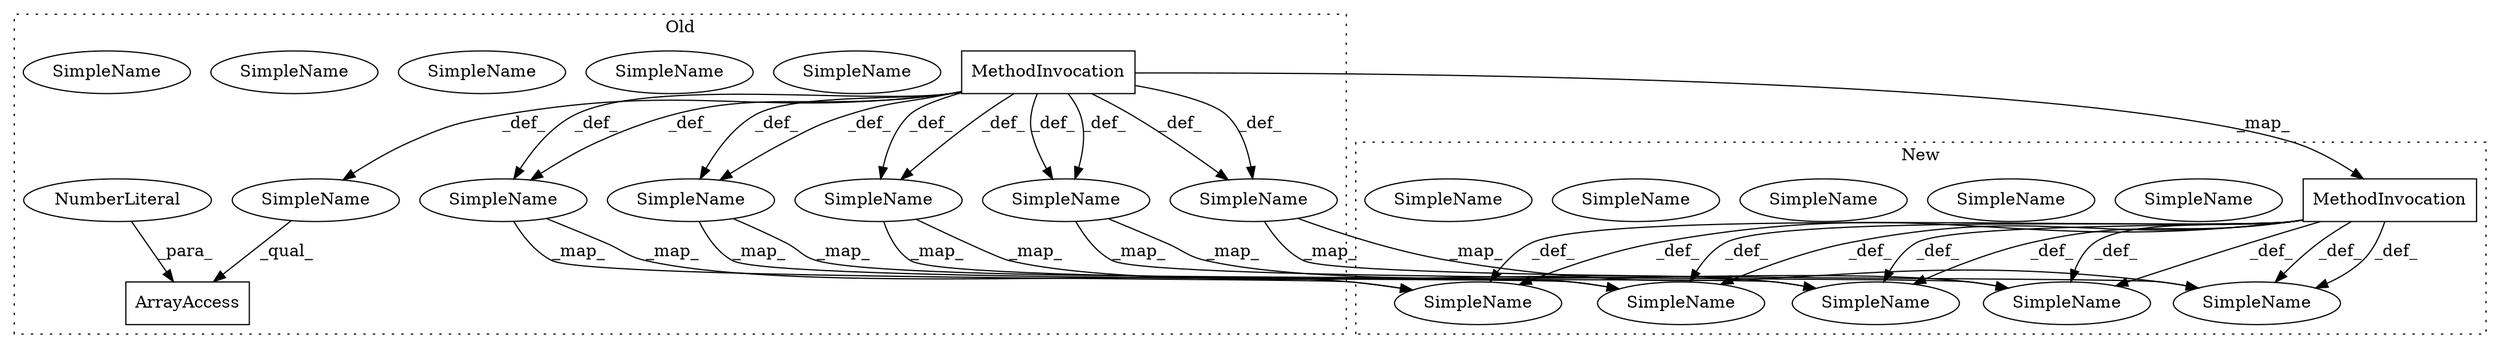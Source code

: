 digraph G {
subgraph cluster0 {
1 [label="ArrayAccess" a="2" s="383,434" l="50,1" shape="box"];
3 [label="MethodInvocation" a="32" s="388,431" l="24,1" shape="box"];
4 [label="NumberLiteral" a="34" s="433" l="1" shape="ellipse"];
8 [label="SimpleName" a="42" s="883" l="6" shape="ellipse"];
9 [label="SimpleName" a="42" s="919" l="9" shape="ellipse"];
11 [label="SimpleName" a="42" s="362" l="20" shape="ellipse"];
13 [label="SimpleName" a="42" s="529" l="20" shape="ellipse"];
14 [label="SimpleName" a="42" s="" l="" shape="ellipse"];
15 [label="SimpleName" a="42" s="747" l="4" shape="ellipse"];
16 [label="SimpleName" a="42" s="529" l="20" shape="ellipse"];
18 [label="SimpleName" a="42" s="362" l="20" shape="ellipse"];
20 [label="SimpleName" a="42" s="883" l="6" shape="ellipse"];
22 [label="SimpleName" a="42" s="919" l="9" shape="ellipse"];
23 [label="SimpleName" a="42" s="747" l="4" shape="ellipse"];
label = "Old";
style="dotted";
}
subgraph cluster1 {
2 [label="MethodInvocation" a="32" s="385,428" l="24,1" shape="box"];
5 [label="SimpleName" a="42" s="741" l="4" shape="ellipse"];
6 [label="SimpleName" a="42" s="877" l="6" shape="ellipse"];
7 [label="SimpleName" a="42" s="877" l="6" shape="ellipse"];
10 [label="SimpleName" a="42" s="741" l="4" shape="ellipse"];
12 [label="SimpleName" a="42" s="359" l="20" shape="ellipse"];
17 [label="SimpleName" a="42" s="913" l="9" shape="ellipse"];
19 [label="SimpleName" a="42" s="523" l="20" shape="ellipse"];
21 [label="SimpleName" a="42" s="523" l="20" shape="ellipse"];
24 [label="SimpleName" a="42" s="913" l="9" shape="ellipse"];
25 [label="SimpleName" a="42" s="359" l="20" shape="ellipse"];
label = "New";
style="dotted";
}
2 -> 12 [label="_def_"];
2 -> 10 [label="_def_"];
2 -> 6 [label="_def_"];
2 -> 19 [label="_def_"];
2 -> 12 [label="_def_"];
2 -> 17 [label="_def_"];
2 -> 10 [label="_def_"];
2 -> 6 [label="_def_"];
2 -> 17 [label="_def_"];
2 -> 19 [label="_def_"];
3 -> 16 [label="_def_"];
3 -> 11 [label="_def_"];
3 -> 14 [label="_def_"];
3 -> 20 [label="_def_"];
3 -> 22 [label="_def_"];
3 -> 20 [label="_def_"];
3 -> 11 [label="_def_"];
3 -> 15 [label="_def_"];
3 -> 22 [label="_def_"];
3 -> 15 [label="_def_"];
3 -> 16 [label="_def_"];
3 -> 2 [label="_map_"];
4 -> 1 [label="_para_"];
11 -> 12 [label="_map_"];
11 -> 12 [label="_map_"];
14 -> 1 [label="_qual_"];
15 -> 10 [label="_map_"];
15 -> 10 [label="_map_"];
16 -> 19 [label="_map_"];
16 -> 19 [label="_map_"];
20 -> 6 [label="_map_"];
20 -> 6 [label="_map_"];
22 -> 17 [label="_map_"];
22 -> 17 [label="_map_"];
}